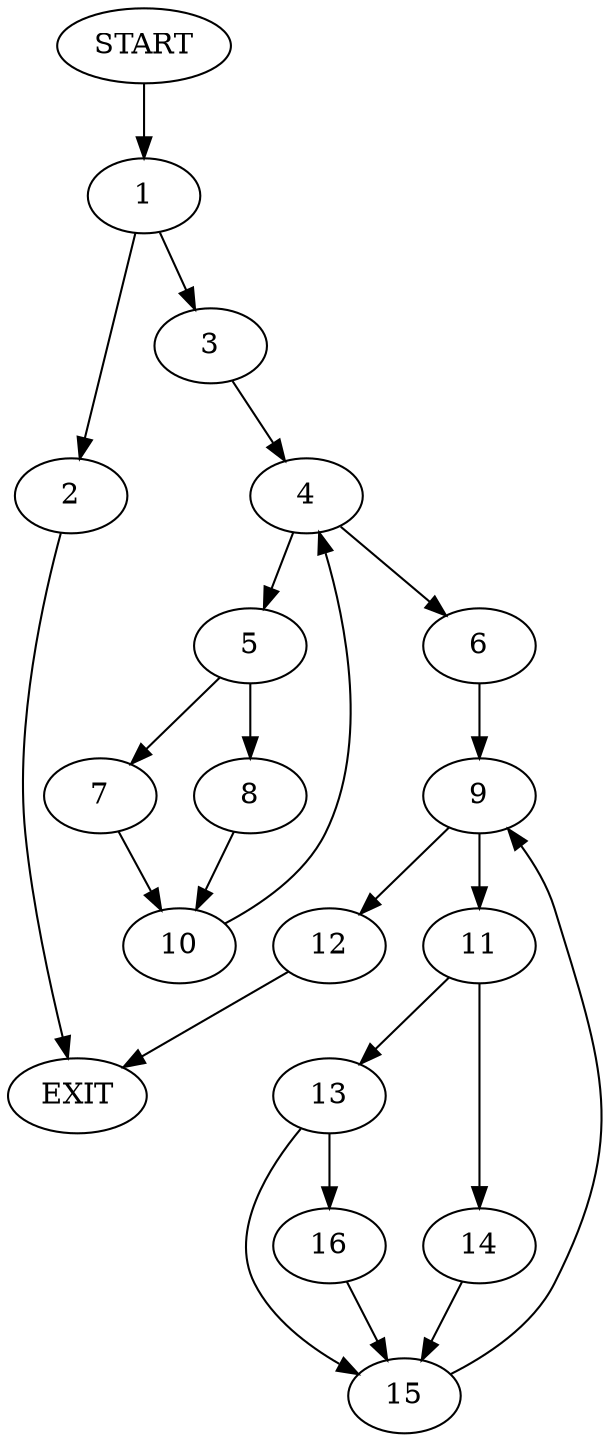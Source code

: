 digraph {
0 [label="START"]
17 [label="EXIT"]
0 -> 1
1 -> 2
1 -> 3
3 -> 4
2 -> 17
4 -> 5
4 -> 6
5 -> 7
5 -> 8
6 -> 9
8 -> 10
7 -> 10
10 -> 4
9 -> 11
9 -> 12
12 -> 17
11 -> 13
11 -> 14
13 -> 15
13 -> 16
14 -> 15
15 -> 9
16 -> 15
}
